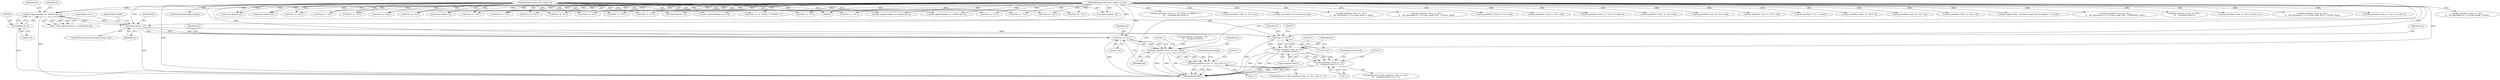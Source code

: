 digraph "0_file_4a284c89d6ef11aca34da65da7d673050a5ea320_5@pointer" {
"1000213" [label="(Call,check_fmt(ms, m))"];
"1000204" [label="(Call,file_signextend(ms, m, (uint64_t)p->h))"];
"1000102" [label="(MethodParameterIn,struct magic_set *ms)"];
"1000103" [label="(MethodParameterIn,struct magic *m)"];
"1000207" [label="(Call,(uint64_t)p->h)"];
"1000236" [label="(Call,F(ms, m, \"%s\"))"];
"1000234" [label="(Call,file_printf(ms, F(ms, m, \"%s\"), buf))"];
"1000233" [label="(Call,file_printf(ms, F(ms, m, \"%s\"), buf) == -1)"];
"1000252" [label="(Call,F(ms, m, \"%u\"))"];
"1000250" [label="(Call,file_printf(ms, F(ms, m, \"%u\"),\n\t\t\t    (unsigned short) v))"];
"1000249" [label="(Call,file_printf(ms, F(ms, m, \"%u\"),\n\t\t\t    (unsigned short) v) == -1)"];
"1000202" [label="(Call,v = file_signextend(ms, m, (uint64_t)p->h))"];
"1000250" [label="(Call,file_printf(ms, F(ms, m, \"%u\"),\n\t\t\t    (unsigned short) v))"];
"1000212" [label="(ControlStructure,switch (check_fmt(ms, m)))"];
"1000675" [label="(Call,file_printf(ms, F(ms, m, \"%s\"),\n\t\t    file_fmttime(p->q + m->num_mask, 0, tbuf)))"];
"1000836" [label="(Call,F(ms, m, \"%s\"))"];
"1000399" [label="(Call,file_printf(ms, F(ms, m, \"%\" INT64_T_FORMAT \"u\"),\n\t\t\t    (unsigned long long) v))"];
"1000540" [label="(Call,file_printf(ms, F(ms, m, \"%s\"), str))"];
"1001042" [label="(MethodReturn,RET)"];
"1000236" [label="(Call,F(ms, m, \"%s\"))"];
"1000161" [label="(Call,F(ms, m, \"%s\"))"];
"1000362" [label="(Call,check_fmt(ms, m))"];
"1000896" [label="(Call,file_oomem(ms, ms->search.rm_len))"];
"1000260" [label="(Literal,1)"];
"1000253" [label="(Identifier,ms)"];
"1000249" [label="(Call,file_printf(ms, F(ms, m, \"%u\"),\n\t\t\t    (unsigned short) v) == -1)"];
"1000234" [label="(Call,file_printf(ms, F(ms, m, \"%s\"), buf))"];
"1000605" [label="(Call,file_printf(ms, F(ms, m, \"%s\"),\n\t\t    file_fmttime(p->l + m->num_mask, 0, tbuf)))"];
"1000640" [label="(Call,file_printf(ms, F(ms, m, \"%s\"),\n\t\t    file_fmttime(p->q + m->num_mask, FILE_T_LOCAL, tbuf)))"];
"1000571" [label="(Call,F(ms, m, \"%s\"))"];
"1000159" [label="(Call,file_printf(ms, F(ms, m, \"%s\"), buf))"];
"1000177" [label="(Call,F(ms, m, \"%d\"))"];
"1000834" [label="(Call,file_printf(ms, F(ms, m, \"%s\"), buf))"];
"1000238" [label="(Identifier,m)"];
"1000251" [label="(Identifier,ms)"];
"1000607" [label="(Call,F(ms, m, \"%s\"))"];
"1000241" [label="(Call,-1)"];
"1000442" [label="(Call,file_printf(ms, F(ms, m, \"%s\"), m->value.s))"];
"1000232" [label="(ControlStructure,if (file_printf(ms, F(ms, m, \"%s\"), buf) == -1))"];
"1000214" [label="(Identifier,ms)"];
"1000233" [label="(Call,file_printf(ms, F(ms, m, \"%s\"), buf) == -1)"];
"1000768" [label="(Call,file_printf(ms, F(ms, m, \"%s\"), buf))"];
"1000712" [label="(Call,F(ms, m, \"%s\"))"];
"1000328" [label="(Call,F(ms, m, \"%u\"))"];
"1000280" [label="(Call,file_signextend(ms, m, (uint64_t)p->l))"];
"1000815" [label="(Call,check_fmt(ms, m))"];
"1000248" [label="(ControlStructure,if (file_printf(ms, F(ms, m, \"%u\"),\n\t\t\t    (unsigned short) v) == -1))"];
"1000642" [label="(Call,F(ms, m, \"%s\"))"];
"1000383" [label="(Call,file_printf(ms, F(ms, m, \"%s\"), buf))"];
"1000221" [label="(JumpTarget,case 1:)"];
"1000205" [label="(Identifier,ms)"];
"1000786" [label="(Call,F(ms, m, \"%g\"))"];
"1000310" [label="(Call,file_printf(ms, F(ms, m, \"%s\"), buf))"];
"1000138" [label="(Call,check_fmt(ms, m))"];
"1001002" [label="(Call,file_printf(ms, \"%s\", m->desc))"];
"1000246" [label="(ControlStructure,break;)"];
"1000784" [label="(Call,file_printf(ms, F(ms, m, \"%g\"), vf))"];
"1000263" [label="(Literal,1)"];
"1000677" [label="(Call,F(ms, m, \"%s\"))"];
"1000207" [label="(Call,(uint64_t)p->h)"];
"1000252" [label="(Call,F(ms, m, \"%u\"))"];
"1000239" [label="(Literal,\"%s\")"];
"1000289" [label="(Call,check_fmt(ms, m))"];
"1000215" [label="(Identifier,m)"];
"1000256" [label="(Call,(unsigned short) v)"];
"1000908" [label="(Call,file_printf(ms, F(ms, m, \"%s\"), cp))"];
"1000401" [label="(Call,F(ms, m, \"%\" INT64_T_FORMAT \"u\"))"];
"1000850" [label="(Call,file_printf(ms, F(ms, m, \"%g\"), vd))"];
"1000444" [label="(Call,F(ms, m, \"%s\"))"];
"1000264" [label="(ControlStructure,break;)"];
"1000129" [label="(Call,file_signextend(ms, m, (uint64_t)p->b))"];
"1000958" [label="(Call,F(ms, m, \"%s\"))"];
"1000242" [label="(Literal,1)"];
"1000206" [label="(Identifier,m)"];
"1000312" [label="(Call,F(ms, m, \"%s\"))"];
"1000852" [label="(Call,F(ms, m, \"%g\"))"];
"1000259" [label="(Call,-1)"];
"1000209" [label="(Call,p->h)"];
"1001029" [label="(Call,file_magerror(ms, \"invalid m->type (%d) in mprint()\", m->type))"];
"1000385" [label="(Call,F(ms, m, \"%s\"))"];
"1000749" [label="(Call,check_fmt(ms, m))"];
"1000560" [label="(Call,file_pstring_length_size(m))"];
"1000224" [label="(Call,snprintf(buf, sizeof(buf), \"%u\",\n\t\t\t    (unsigned short)v))"];
"1000247" [label="(JumpTarget,default:)"];
"1000255" [label="(Literal,\"%u\")"];
"1000710" [label="(Call,file_printf(ms, F(ms, m, \"%s\"),\n\t\t    file_fmttime(p->q + m->num_mask, FILE_T_WINDOWS, tbuf)))"];
"1000542" [label="(Call,F(ms, m, \"%s\"))"];
"1000175" [label="(Call,file_printf(ms, F(ms, m, \"%d\"),\n\t\t\t    (unsigned char) v))"];
"1000235" [label="(Identifier,ms)"];
"1000213" [label="(Call,check_fmt(ms, m))"];
"1000326" [label="(Call,file_printf(ms, F(ms, m, \"%u\"), (uint32_t) v))"];
"1000102" [label="(MethodParameterIn,struct magic_set *ms)"];
"1000770" [label="(Call,F(ms, m, \"%s\"))"];
"1000254" [label="(Identifier,m)"];
"1000910" [label="(Call,F(ms, m, \"%s\"))"];
"1000237" [label="(Identifier,ms)"];
"1000204" [label="(Call,file_signextend(ms, m, (uint64_t)p->h))"];
"1000355" [label="(Call,file_signextend(ms, m, p->q))"];
"1000569" [label="(Call,file_printf(ms, F(ms, m, \"%s\"),\n\t\t    file_fmttime(p->l + m->num_mask, FILE_T_LOCAL, tbuf)))"];
"1000240" [label="(Identifier,buf)"];
"1000245" [label="(Literal,1)"];
"1000103" [label="(MethodParameterIn,struct magic *m)"];
"1000956" [label="(Call,file_printf(ms, F(ms, m, \"%s\"), m->value.s))"];
"1000213" -> "1000212"  [label="AST: "];
"1000213" -> "1000215"  [label="CFG: "];
"1000214" -> "1000213"  [label="AST: "];
"1000215" -> "1000213"  [label="AST: "];
"1000221" -> "1000213"  [label="CFG: "];
"1000247" -> "1000213"  [label="CFG: "];
"1000213" -> "1001042"  [label="DDG: "];
"1000204" -> "1000213"  [label="DDG: "];
"1000204" -> "1000213"  [label="DDG: "];
"1000102" -> "1000213"  [label="DDG: "];
"1000103" -> "1000213"  [label="DDG: "];
"1000213" -> "1000236"  [label="DDG: "];
"1000213" -> "1000236"  [label="DDG: "];
"1000213" -> "1000252"  [label="DDG: "];
"1000213" -> "1000252"  [label="DDG: "];
"1000204" -> "1000202"  [label="AST: "];
"1000204" -> "1000207"  [label="CFG: "];
"1000205" -> "1000204"  [label="AST: "];
"1000206" -> "1000204"  [label="AST: "];
"1000207" -> "1000204"  [label="AST: "];
"1000202" -> "1000204"  [label="CFG: "];
"1000204" -> "1001042"  [label="DDG: "];
"1000204" -> "1000202"  [label="DDG: "];
"1000204" -> "1000202"  [label="DDG: "];
"1000204" -> "1000202"  [label="DDG: "];
"1000102" -> "1000204"  [label="DDG: "];
"1000103" -> "1000204"  [label="DDG: "];
"1000207" -> "1000204"  [label="DDG: "];
"1000102" -> "1000101"  [label="AST: "];
"1000102" -> "1001042"  [label="DDG: "];
"1000102" -> "1000129"  [label="DDG: "];
"1000102" -> "1000138"  [label="DDG: "];
"1000102" -> "1000159"  [label="DDG: "];
"1000102" -> "1000161"  [label="DDG: "];
"1000102" -> "1000175"  [label="DDG: "];
"1000102" -> "1000177"  [label="DDG: "];
"1000102" -> "1000234"  [label="DDG: "];
"1000102" -> "1000236"  [label="DDG: "];
"1000102" -> "1000250"  [label="DDG: "];
"1000102" -> "1000252"  [label="DDG: "];
"1000102" -> "1000280"  [label="DDG: "];
"1000102" -> "1000289"  [label="DDG: "];
"1000102" -> "1000310"  [label="DDG: "];
"1000102" -> "1000312"  [label="DDG: "];
"1000102" -> "1000326"  [label="DDG: "];
"1000102" -> "1000328"  [label="DDG: "];
"1000102" -> "1000355"  [label="DDG: "];
"1000102" -> "1000362"  [label="DDG: "];
"1000102" -> "1000383"  [label="DDG: "];
"1000102" -> "1000385"  [label="DDG: "];
"1000102" -> "1000399"  [label="DDG: "];
"1000102" -> "1000401"  [label="DDG: "];
"1000102" -> "1000442"  [label="DDG: "];
"1000102" -> "1000444"  [label="DDG: "];
"1000102" -> "1000540"  [label="DDG: "];
"1000102" -> "1000542"  [label="DDG: "];
"1000102" -> "1000569"  [label="DDG: "];
"1000102" -> "1000571"  [label="DDG: "];
"1000102" -> "1000605"  [label="DDG: "];
"1000102" -> "1000607"  [label="DDG: "];
"1000102" -> "1000640"  [label="DDG: "];
"1000102" -> "1000642"  [label="DDG: "];
"1000102" -> "1000675"  [label="DDG: "];
"1000102" -> "1000677"  [label="DDG: "];
"1000102" -> "1000710"  [label="DDG: "];
"1000102" -> "1000712"  [label="DDG: "];
"1000102" -> "1000749"  [label="DDG: "];
"1000102" -> "1000768"  [label="DDG: "];
"1000102" -> "1000770"  [label="DDG: "];
"1000102" -> "1000784"  [label="DDG: "];
"1000102" -> "1000786"  [label="DDG: "];
"1000102" -> "1000815"  [label="DDG: "];
"1000102" -> "1000834"  [label="DDG: "];
"1000102" -> "1000836"  [label="DDG: "];
"1000102" -> "1000850"  [label="DDG: "];
"1000102" -> "1000852"  [label="DDG: "];
"1000102" -> "1000896"  [label="DDG: "];
"1000102" -> "1000908"  [label="DDG: "];
"1000102" -> "1000910"  [label="DDG: "];
"1000102" -> "1000956"  [label="DDG: "];
"1000102" -> "1000958"  [label="DDG: "];
"1000102" -> "1001002"  [label="DDG: "];
"1000102" -> "1001029"  [label="DDG: "];
"1000103" -> "1000101"  [label="AST: "];
"1000103" -> "1001042"  [label="DDG: "];
"1000103" -> "1000129"  [label="DDG: "];
"1000103" -> "1000138"  [label="DDG: "];
"1000103" -> "1000161"  [label="DDG: "];
"1000103" -> "1000177"  [label="DDG: "];
"1000103" -> "1000236"  [label="DDG: "];
"1000103" -> "1000252"  [label="DDG: "];
"1000103" -> "1000280"  [label="DDG: "];
"1000103" -> "1000289"  [label="DDG: "];
"1000103" -> "1000312"  [label="DDG: "];
"1000103" -> "1000328"  [label="DDG: "];
"1000103" -> "1000355"  [label="DDG: "];
"1000103" -> "1000362"  [label="DDG: "];
"1000103" -> "1000385"  [label="DDG: "];
"1000103" -> "1000401"  [label="DDG: "];
"1000103" -> "1000444"  [label="DDG: "];
"1000103" -> "1000542"  [label="DDG: "];
"1000103" -> "1000560"  [label="DDG: "];
"1000103" -> "1000571"  [label="DDG: "];
"1000103" -> "1000607"  [label="DDG: "];
"1000103" -> "1000642"  [label="DDG: "];
"1000103" -> "1000677"  [label="DDG: "];
"1000103" -> "1000712"  [label="DDG: "];
"1000103" -> "1000749"  [label="DDG: "];
"1000103" -> "1000770"  [label="DDG: "];
"1000103" -> "1000786"  [label="DDG: "];
"1000103" -> "1000815"  [label="DDG: "];
"1000103" -> "1000836"  [label="DDG: "];
"1000103" -> "1000852"  [label="DDG: "];
"1000103" -> "1000910"  [label="DDG: "];
"1000103" -> "1000958"  [label="DDG: "];
"1000207" -> "1000209"  [label="CFG: "];
"1000208" -> "1000207"  [label="AST: "];
"1000209" -> "1000207"  [label="AST: "];
"1000207" -> "1001042"  [label="DDG: "];
"1000236" -> "1000234"  [label="AST: "];
"1000236" -> "1000239"  [label="CFG: "];
"1000237" -> "1000236"  [label="AST: "];
"1000238" -> "1000236"  [label="AST: "];
"1000239" -> "1000236"  [label="AST: "];
"1000240" -> "1000236"  [label="CFG: "];
"1000236" -> "1001042"  [label="DDG: "];
"1000236" -> "1000234"  [label="DDG: "];
"1000236" -> "1000234"  [label="DDG: "];
"1000236" -> "1000234"  [label="DDG: "];
"1000234" -> "1000233"  [label="AST: "];
"1000234" -> "1000240"  [label="CFG: "];
"1000235" -> "1000234"  [label="AST: "];
"1000240" -> "1000234"  [label="AST: "];
"1000242" -> "1000234"  [label="CFG: "];
"1000234" -> "1001042"  [label="DDG: "];
"1000234" -> "1001042"  [label="DDG: "];
"1000234" -> "1001042"  [label="DDG: "];
"1000234" -> "1000233"  [label="DDG: "];
"1000234" -> "1000233"  [label="DDG: "];
"1000234" -> "1000233"  [label="DDG: "];
"1000224" -> "1000234"  [label="DDG: "];
"1000233" -> "1000232"  [label="AST: "];
"1000233" -> "1000241"  [label="CFG: "];
"1000241" -> "1000233"  [label="AST: "];
"1000245" -> "1000233"  [label="CFG: "];
"1000246" -> "1000233"  [label="CFG: "];
"1000233" -> "1001042"  [label="DDG: "];
"1000233" -> "1001042"  [label="DDG: "];
"1000233" -> "1001042"  [label="DDG: "];
"1000241" -> "1000233"  [label="DDG: "];
"1000252" -> "1000250"  [label="AST: "];
"1000252" -> "1000255"  [label="CFG: "];
"1000253" -> "1000252"  [label="AST: "];
"1000254" -> "1000252"  [label="AST: "];
"1000255" -> "1000252"  [label="AST: "];
"1000257" -> "1000252"  [label="CFG: "];
"1000252" -> "1001042"  [label="DDG: "];
"1000252" -> "1000250"  [label="DDG: "];
"1000252" -> "1000250"  [label="DDG: "];
"1000252" -> "1000250"  [label="DDG: "];
"1000250" -> "1000249"  [label="AST: "];
"1000250" -> "1000256"  [label="CFG: "];
"1000251" -> "1000250"  [label="AST: "];
"1000256" -> "1000250"  [label="AST: "];
"1000260" -> "1000250"  [label="CFG: "];
"1000250" -> "1001042"  [label="DDG: "];
"1000250" -> "1001042"  [label="DDG: "];
"1000250" -> "1001042"  [label="DDG: "];
"1000250" -> "1000249"  [label="DDG: "];
"1000250" -> "1000249"  [label="DDG: "];
"1000250" -> "1000249"  [label="DDG: "];
"1000256" -> "1000250"  [label="DDG: "];
"1000249" -> "1000248"  [label="AST: "];
"1000249" -> "1000259"  [label="CFG: "];
"1000259" -> "1000249"  [label="AST: "];
"1000263" -> "1000249"  [label="CFG: "];
"1000264" -> "1000249"  [label="CFG: "];
"1000249" -> "1001042"  [label="DDG: "];
"1000249" -> "1001042"  [label="DDG: "];
"1000249" -> "1001042"  [label="DDG: "];
"1000259" -> "1000249"  [label="DDG: "];
}
